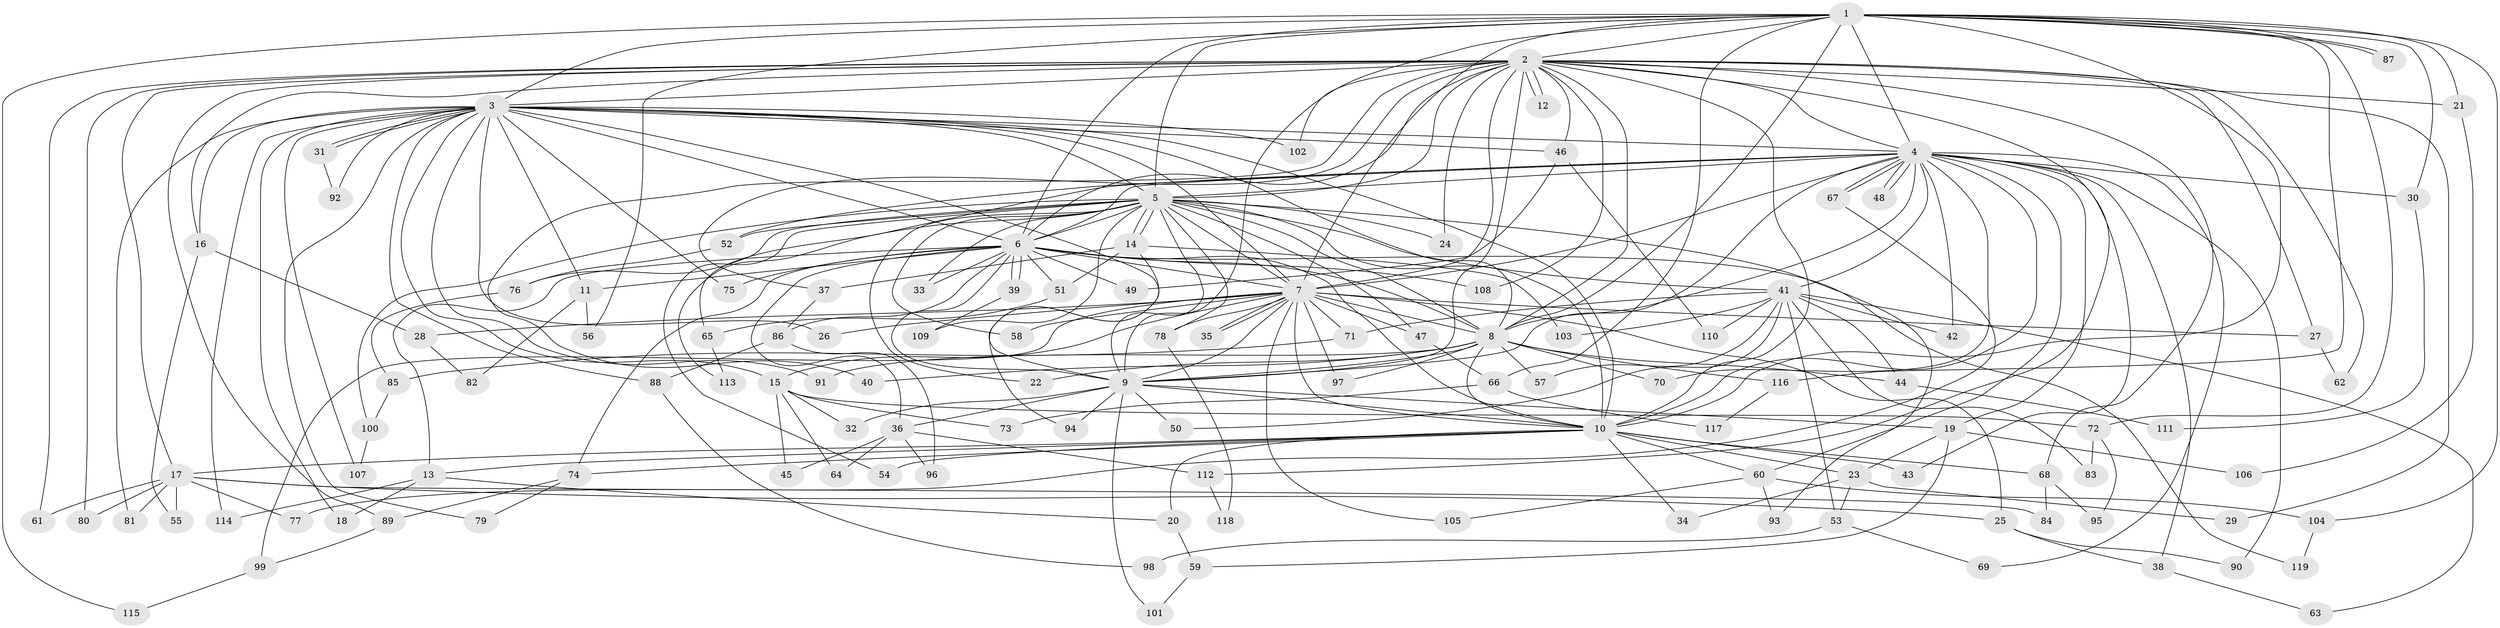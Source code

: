 // Generated by graph-tools (version 1.1) at 2025/34/03/09/25 02:34:40]
// undirected, 119 vertices, 263 edges
graph export_dot {
graph [start="1"]
  node [color=gray90,style=filled];
  1;
  2;
  3;
  4;
  5;
  6;
  7;
  8;
  9;
  10;
  11;
  12;
  13;
  14;
  15;
  16;
  17;
  18;
  19;
  20;
  21;
  22;
  23;
  24;
  25;
  26;
  27;
  28;
  29;
  30;
  31;
  32;
  33;
  34;
  35;
  36;
  37;
  38;
  39;
  40;
  41;
  42;
  43;
  44;
  45;
  46;
  47;
  48;
  49;
  50;
  51;
  52;
  53;
  54;
  55;
  56;
  57;
  58;
  59;
  60;
  61;
  62;
  63;
  64;
  65;
  66;
  67;
  68;
  69;
  70;
  71;
  72;
  73;
  74;
  75;
  76;
  77;
  78;
  79;
  80;
  81;
  82;
  83;
  84;
  85;
  86;
  87;
  88;
  89;
  90;
  91;
  92;
  93;
  94;
  95;
  96;
  97;
  98;
  99;
  100;
  101;
  102;
  103;
  104;
  105;
  106;
  107;
  108;
  109;
  110;
  111;
  112;
  113;
  114;
  115;
  116;
  117;
  118;
  119;
  1 -- 2;
  1 -- 3;
  1 -- 4;
  1 -- 5;
  1 -- 6;
  1 -- 7;
  1 -- 8;
  1 -- 9;
  1 -- 10;
  1 -- 21;
  1 -- 30;
  1 -- 56;
  1 -- 66;
  1 -- 72;
  1 -- 87;
  1 -- 87;
  1 -- 104;
  1 -- 115;
  1 -- 116;
  2 -- 3;
  2 -- 4;
  2 -- 5;
  2 -- 6;
  2 -- 7;
  2 -- 8;
  2 -- 9;
  2 -- 10;
  2 -- 12;
  2 -- 12;
  2 -- 16;
  2 -- 17;
  2 -- 21;
  2 -- 24;
  2 -- 27;
  2 -- 29;
  2 -- 37;
  2 -- 40;
  2 -- 46;
  2 -- 61;
  2 -- 62;
  2 -- 68;
  2 -- 80;
  2 -- 89;
  2 -- 102;
  2 -- 108;
  2 -- 112;
  3 -- 4;
  3 -- 5;
  3 -- 6;
  3 -- 7;
  3 -- 8;
  3 -- 9;
  3 -- 10;
  3 -- 11;
  3 -- 15;
  3 -- 16;
  3 -- 18;
  3 -- 26;
  3 -- 31;
  3 -- 31;
  3 -- 46;
  3 -- 75;
  3 -- 79;
  3 -- 81;
  3 -- 88;
  3 -- 91;
  3 -- 92;
  3 -- 102;
  3 -- 107;
  3 -- 114;
  4 -- 5;
  4 -- 6;
  4 -- 7;
  4 -- 8;
  4 -- 9;
  4 -- 10;
  4 -- 19;
  4 -- 30;
  4 -- 38;
  4 -- 41;
  4 -- 42;
  4 -- 43;
  4 -- 48;
  4 -- 48;
  4 -- 52;
  4 -- 60;
  4 -- 65;
  4 -- 67;
  4 -- 67;
  4 -- 69;
  4 -- 70;
  4 -- 90;
  5 -- 6;
  5 -- 7;
  5 -- 8;
  5 -- 9;
  5 -- 10;
  5 -- 14;
  5 -- 14;
  5 -- 22;
  5 -- 24;
  5 -- 33;
  5 -- 41;
  5 -- 47;
  5 -- 52;
  5 -- 54;
  5 -- 58;
  5 -- 76;
  5 -- 78;
  5 -- 93;
  5 -- 100;
  5 -- 109;
  5 -- 113;
  6 -- 7;
  6 -- 8;
  6 -- 9;
  6 -- 10;
  6 -- 11;
  6 -- 13;
  6 -- 33;
  6 -- 36;
  6 -- 39;
  6 -- 39;
  6 -- 49;
  6 -- 51;
  6 -- 74;
  6 -- 75;
  6 -- 86;
  6 -- 108;
  6 -- 119;
  7 -- 8;
  7 -- 9;
  7 -- 10;
  7 -- 15;
  7 -- 25;
  7 -- 26;
  7 -- 27;
  7 -- 28;
  7 -- 35;
  7 -- 35;
  7 -- 47;
  7 -- 58;
  7 -- 71;
  7 -- 78;
  7 -- 97;
  7 -- 99;
  7 -- 105;
  8 -- 9;
  8 -- 10;
  8 -- 22;
  8 -- 40;
  8 -- 44;
  8 -- 57;
  8 -- 70;
  8 -- 91;
  8 -- 97;
  8 -- 116;
  9 -- 10;
  9 -- 19;
  9 -- 32;
  9 -- 36;
  9 -- 50;
  9 -- 94;
  9 -- 101;
  10 -- 13;
  10 -- 17;
  10 -- 20;
  10 -- 23;
  10 -- 34;
  10 -- 43;
  10 -- 54;
  10 -- 60;
  10 -- 68;
  10 -- 74;
  11 -- 56;
  11 -- 82;
  13 -- 18;
  13 -- 20;
  13 -- 114;
  14 -- 37;
  14 -- 51;
  14 -- 94;
  14 -- 103;
  15 -- 32;
  15 -- 45;
  15 -- 64;
  15 -- 72;
  15 -- 73;
  16 -- 28;
  16 -- 55;
  17 -- 25;
  17 -- 55;
  17 -- 61;
  17 -- 77;
  17 -- 80;
  17 -- 81;
  17 -- 84;
  19 -- 23;
  19 -- 59;
  19 -- 106;
  20 -- 59;
  21 -- 106;
  23 -- 29;
  23 -- 34;
  23 -- 53;
  25 -- 38;
  25 -- 90;
  27 -- 62;
  28 -- 82;
  30 -- 111;
  31 -- 92;
  36 -- 45;
  36 -- 64;
  36 -- 96;
  36 -- 112;
  37 -- 86;
  38 -- 63;
  39 -- 109;
  41 -- 42;
  41 -- 44;
  41 -- 50;
  41 -- 53;
  41 -- 57;
  41 -- 63;
  41 -- 71;
  41 -- 83;
  41 -- 103;
  41 -- 110;
  44 -- 111;
  46 -- 49;
  46 -- 110;
  47 -- 66;
  51 -- 65;
  52 -- 76;
  53 -- 69;
  53 -- 98;
  59 -- 101;
  60 -- 93;
  60 -- 104;
  60 -- 105;
  65 -- 113;
  66 -- 73;
  66 -- 117;
  67 -- 77;
  68 -- 84;
  68 -- 95;
  71 -- 85;
  72 -- 83;
  72 -- 95;
  74 -- 79;
  74 -- 89;
  76 -- 85;
  78 -- 118;
  85 -- 100;
  86 -- 88;
  86 -- 96;
  88 -- 98;
  89 -- 99;
  99 -- 115;
  100 -- 107;
  104 -- 119;
  112 -- 118;
  116 -- 117;
}
